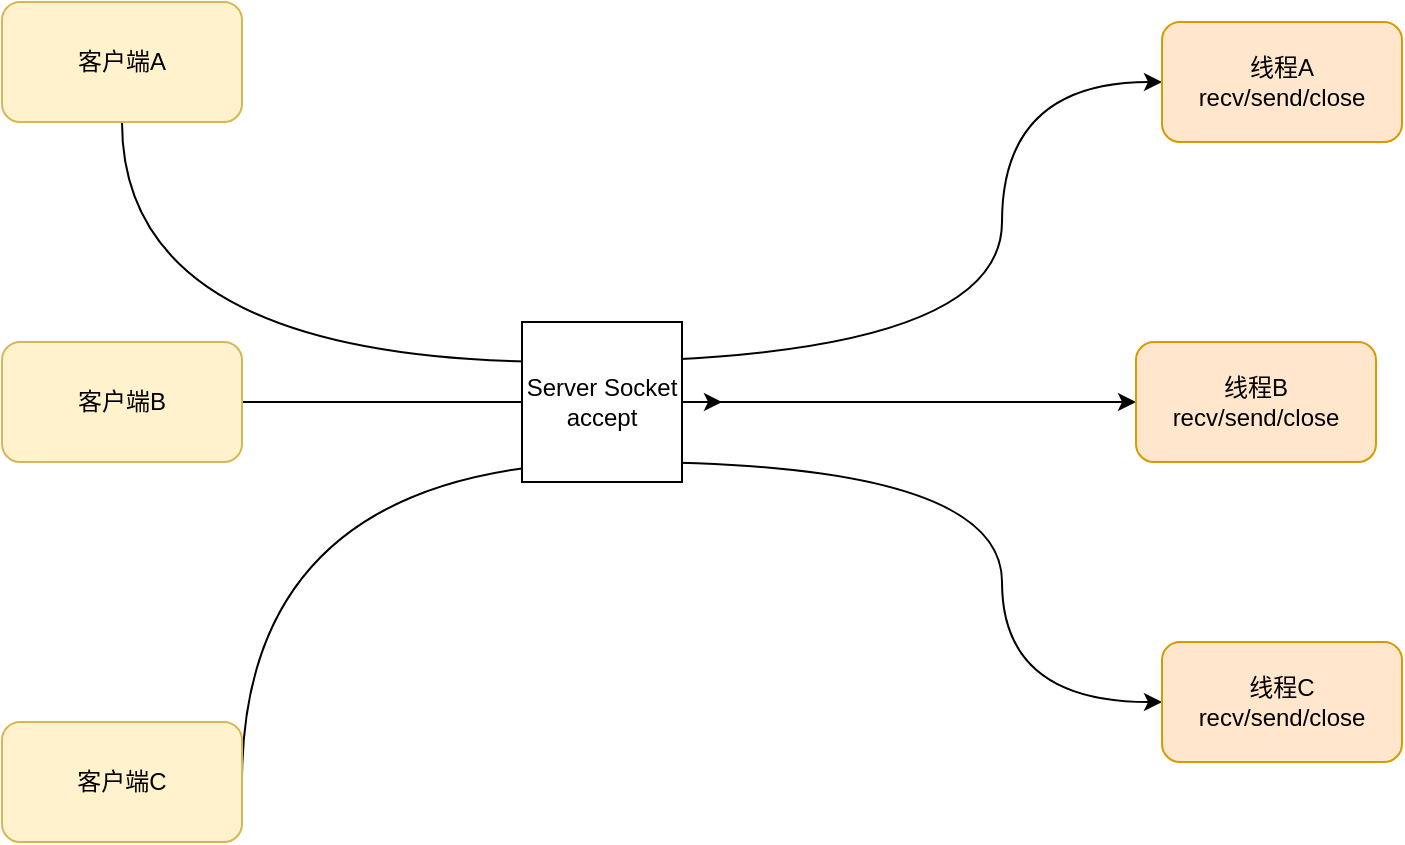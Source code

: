<mxfile version="10.6.0" type="device"><diagram id="c0GB6KuwFeqqLy-bqwVq" name="Page-1"><mxGraphModel dx="1058" dy="808" grid="1" gridSize="10" guides="1" tooltips="1" connect="1" arrows="1" fold="1" page="1" pageScale="1" pageWidth="827" pageHeight="1169" math="0" shadow="0"><root><mxCell id="0"/><mxCell id="1" parent="0"/><mxCell id="FviVg0XI3hJRY9kar50T-10" style="edgeStyle=orthogonalEdgeStyle;curved=1;rounded=0;orthogonalLoop=1;jettySize=auto;html=1;entryX=0;entryY=0.5;entryDx=0;entryDy=0;" edge="1" parent="1" source="FviVg0XI3hJRY9kar50T-1" target="FviVg0XI3hJRY9kar50T-5"><mxGeometry relative="1" as="geometry"><Array as="points"><mxPoint x="200" y="300"/><mxPoint x="640" y="300"/></Array></mxGeometry></mxCell><mxCell id="FviVg0XI3hJRY9kar50T-1" value="客户端A" style="rounded=1;whiteSpace=wrap;html=1;fillColor=#fff2cc;strokeColor=#d6b656;" vertex="1" parent="1"><mxGeometry x="140" y="120" width="120" height="60" as="geometry"/></mxCell><mxCell id="FviVg0XI3hJRY9kar50T-11" style="edgeStyle=orthogonalEdgeStyle;curved=1;rounded=0;orthogonalLoop=1;jettySize=auto;html=1;exitX=1;exitY=0.5;exitDx=0;exitDy=0;" edge="1" parent="1" source="FviVg0XI3hJRY9kar50T-2"><mxGeometry relative="1" as="geometry"><mxPoint x="500" y="320" as="targetPoint"/></mxGeometry></mxCell><mxCell id="FviVg0XI3hJRY9kar50T-2" value="客户端B" style="rounded=1;whiteSpace=wrap;html=1;fillColor=#fff2cc;strokeColor=#d6b656;" vertex="1" parent="1"><mxGeometry x="140" y="290" width="120" height="60" as="geometry"/></mxCell><mxCell id="FviVg0XI3hJRY9kar50T-12" style="edgeStyle=orthogonalEdgeStyle;curved=1;rounded=0;orthogonalLoop=1;jettySize=auto;html=1;exitX=1;exitY=0.5;exitDx=0;exitDy=0;entryX=0;entryY=0.5;entryDx=0;entryDy=0;" edge="1" parent="1" source="FviVg0XI3hJRY9kar50T-3" target="FviVg0XI3hJRY9kar50T-7"><mxGeometry relative="1" as="geometry"><Array as="points"><mxPoint x="260" y="350"/><mxPoint x="640" y="350"/></Array></mxGeometry></mxCell><mxCell id="FviVg0XI3hJRY9kar50T-3" value="客户端C" style="rounded=1;whiteSpace=wrap;html=1;fillColor=#fff2cc;strokeColor=#d6b656;" vertex="1" parent="1"><mxGeometry x="140" y="480" width="120" height="60" as="geometry"/></mxCell><mxCell id="FviVg0XI3hJRY9kar50T-14" style="edgeStyle=orthogonalEdgeStyle;curved=1;rounded=0;orthogonalLoop=1;jettySize=auto;html=1;entryX=0;entryY=0.5;entryDx=0;entryDy=0;" edge="1" parent="1" source="FviVg0XI3hJRY9kar50T-4" target="FviVg0XI3hJRY9kar50T-6"><mxGeometry relative="1" as="geometry"/></mxCell><mxCell id="FviVg0XI3hJRY9kar50T-4" value="Server Socket accept" style="whiteSpace=wrap;html=1;aspect=fixed;" vertex="1" parent="1"><mxGeometry x="400" y="280" width="80" height="80" as="geometry"/></mxCell><mxCell id="FviVg0XI3hJRY9kar50T-5" value="线程A&lt;br&gt;recv/send/close&lt;br&gt;" style="rounded=1;whiteSpace=wrap;html=1;fillColor=#ffe6cc;strokeColor=#d79b00;" vertex="1" parent="1"><mxGeometry x="720" y="130" width="120" height="60" as="geometry"/></mxCell><mxCell id="FviVg0XI3hJRY9kar50T-6" value="&lt;span&gt;线程B&lt;/span&gt;&lt;br&gt;&lt;span&gt;recv/send/close&lt;/span&gt;" style="rounded=1;whiteSpace=wrap;html=1;fillColor=#ffe6cc;strokeColor=#d79b00;" vertex="1" parent="1"><mxGeometry x="707" y="290" width="120" height="60" as="geometry"/></mxCell><mxCell id="FviVg0XI3hJRY9kar50T-7" value="&lt;span&gt;线程C&lt;/span&gt;&lt;br&gt;&lt;span&gt;recv/send/close&lt;/span&gt;" style="rounded=1;whiteSpace=wrap;html=1;fillColor=#ffe6cc;strokeColor=#d79b00;" vertex="1" parent="1"><mxGeometry x="720" y="440" width="120" height="60" as="geometry"/></mxCell></root></mxGraphModel></diagram></mxfile>